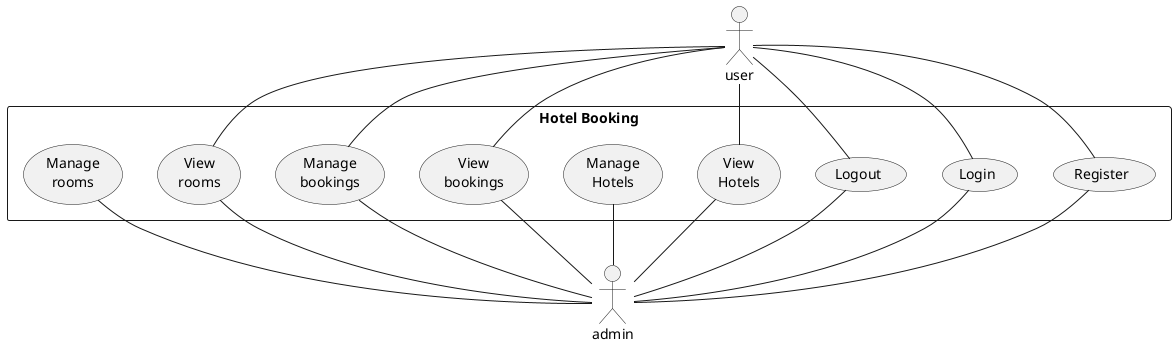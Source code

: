 @startuml Hotel Booking Use Case Diagram
top to bottom direction

rectangle "Hotel Booking" as HB{
    usecase "Register" as reg
    usecase "Login" as logIn
    usecase "Logout" as logOut
    usecase "View\nHotels" as viewHotel
    usecase "Manage\nHotels" as manageHotel
    usecase "View\nbookings" as viewBooking
    usecase "Manage\nbookings" as manageBookings
    usecase "View\nrooms" as viewrooms
    usecase "Manage\nrooms" as managerooms
}
user -- reg
user -- logIn
user -- logOut
user -- viewHotel
user -- viewBooking
user -- manageBookings
user -- viewrooms


reg -- admin
logIn -- admin
logOut -- admin
manageHotel -- admin
viewHotel -- admin
viewBooking -- admin
manageBookings -- admin
viewrooms -- admin
managerooms -- admin


@enduml